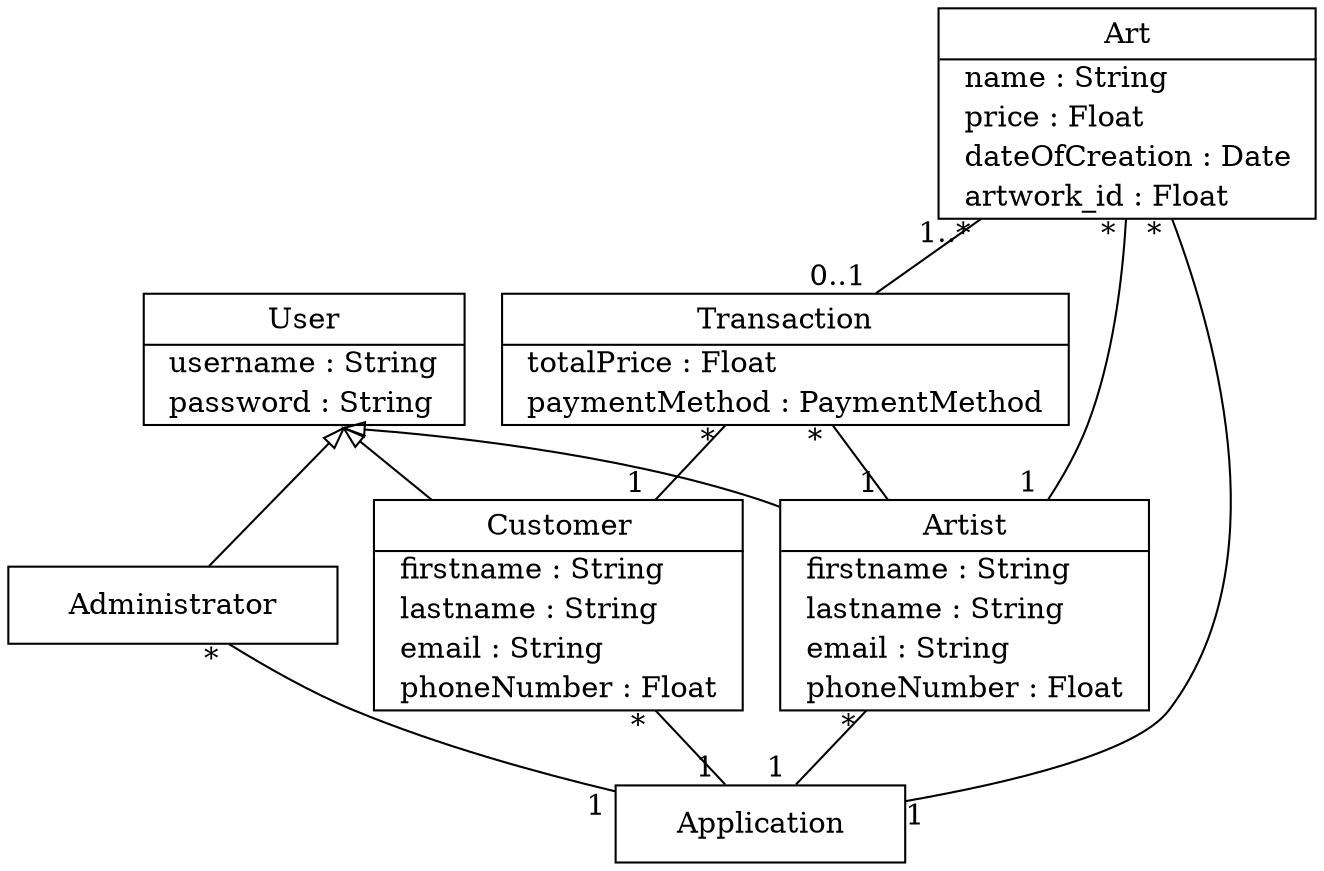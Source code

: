 // Code generated by Umple 1.30.1.5099.60569f335

digraph "group15DomainModel" {
  size="80,10"
  rankdir="BT"
  node [shape=record margin=0; href="javascript:Action.selectClass(&quot;\N&quot;);"];

  // Class: Application
  "Application" [shape=plaintext margin=0 label=<<table border="1" cellspacing="0" cellborder="0" cellpadding="10"><tr><td>    Application    </td></tr></table>>,
   tooltip="class Application
"];

  // Class: User
  "User" [shape=plaintext margin=0 label=<<table border="1" cellspacing="0" cellborder="0" cellpadding="2"><tr><td cellpadding="4">    User    </td></tr><hr/><tr><td align="left" href="" title="String username&#13;">  username : String  </td></tr><tr><td align="left" href="" title="String password&#13;">  password : String  </td></tr></table>>,
   tooltip="class User
"];

  // Class: Artist
  "Artist" [shape=plaintext margin=0 label=<<table border="1" cellspacing="0" cellborder="0" cellpadding="2"><tr><td cellpadding="4">    Artist    </td></tr><hr/><tr><td align="left" href="" title="String firstname&#13;">  firstname : String  </td></tr><tr><td align="left" href="" title="String lastname&#13;">  lastname : String  </td></tr><tr><td align="left" href="" title="String email&#13;">  email : String  </td></tr><tr><td align="left" href="" title="Float phoneNumber&#13;">  phoneNumber : Float  </td></tr></table>>,
   tooltip="class Artist
"];
  "Artist" -> "User" [arrowhead="empty"; samehead="gen"];


  // Class: Customer
  "Customer" [shape=plaintext margin=0 label=<<table border="1" cellspacing="0" cellborder="0" cellpadding="2"><tr><td cellpadding="4">    Customer    </td></tr><hr/><tr><td align="left" href="" title="String firstname&#13;">  firstname : String  </td></tr><tr><td align="left" href="" title="String lastname&#13;">  lastname : String  </td></tr><tr><td align="left" href="" title="String email&#13;">  email : String  </td></tr><tr><td align="left" href="" title="Float phoneNumber&#13;">  phoneNumber : Float  </td></tr></table>>,
   tooltip="class Customer
"];
  "Customer" -> "User" [arrowhead="empty"; samehead="gen"];


  // Class: Administrator
  "Administrator" [shape=plaintext margin=0 label=<<table border="1" cellspacing="0" cellborder="0" cellpadding="10"><tr><td>    Administrator    </td></tr></table>>,
   tooltip="class Administrator
"];
  "Administrator" -> "User" [arrowhead="empty"; samehead="gen"];


  // Class: Art
  "Art" [shape=plaintext margin=0 label=<<table border="1" cellspacing="0" cellborder="0" cellpadding="2"><tr><td cellpadding="4">    Art    </td></tr><hr/><tr><td align="left" href="" title="String name&#13;">  name : String  </td></tr><tr><td align="left" href="" title="Float price&#13;">  price : Float  </td></tr><tr><td align="left" href="" title="Date dateOfCreation&#13;">  dateOfCreation : Date  </td></tr><tr><td align="left" href="" title="Float artwork_id&#13;">  artwork_id : Float  </td></tr></table>>,
   tooltip="class Art
art pieces&#13;"];

  // Class: Transaction
  "Transaction" [shape=plaintext margin=0 label=<<table border="1" cellspacing="0" cellborder="0" cellpadding="2"><tr><td cellpadding="4">    Transaction    </td></tr><hr/><tr><td align="left" href="" title="Float totalPrice&#13;">  totalPrice : Float  </td></tr><tr><td align="left" href="" title="PaymentMethod paymentMethod&#13;">  paymentMethod : PaymentMethod  </td></tr></table>>,
   tooltip="class Transaction
buying art&#13;"];

  // All associations
  "Application" -> "Artist" [dir="none", taillabel="1 ", headlabel="* ", tooltip="Application 1  -- *  Artist"];
  "Application" -> "Customer" [dir="none", taillabel="1 ", headlabel="* ", tooltip="Application 1  -- *  Customer"];
  "Application" -> "Administrator" [dir="none", taillabel="1 ", headlabel="* ", tooltip="Application 1  -- *  Administrator"];
  "Application" -> "Art" [dir="none", taillabel="1 ", headlabel="* ", tooltip="Application 1  -- *  Art"];
  "Artist" -> "Art" [dir="none", taillabel="1 ", headlabel="* ", tooltip="Artist 1  -- *  Art"];
  "Artist" -> "Transaction" [dir="none", taillabel="1 ", headlabel="* ", tooltip="Artist 1  -- *  Transaction"];
  "Customer" -> "Transaction" [dir="none", taillabel="1 ", headlabel="* ", tooltip="Customer 1  -- *  Transaction"];
  "Transaction" -> "Art" [dir="none", taillabel="0..1 ", headlabel="1..* ", tooltip="Transaction 0..1  -- 1..*  Art"];
}
